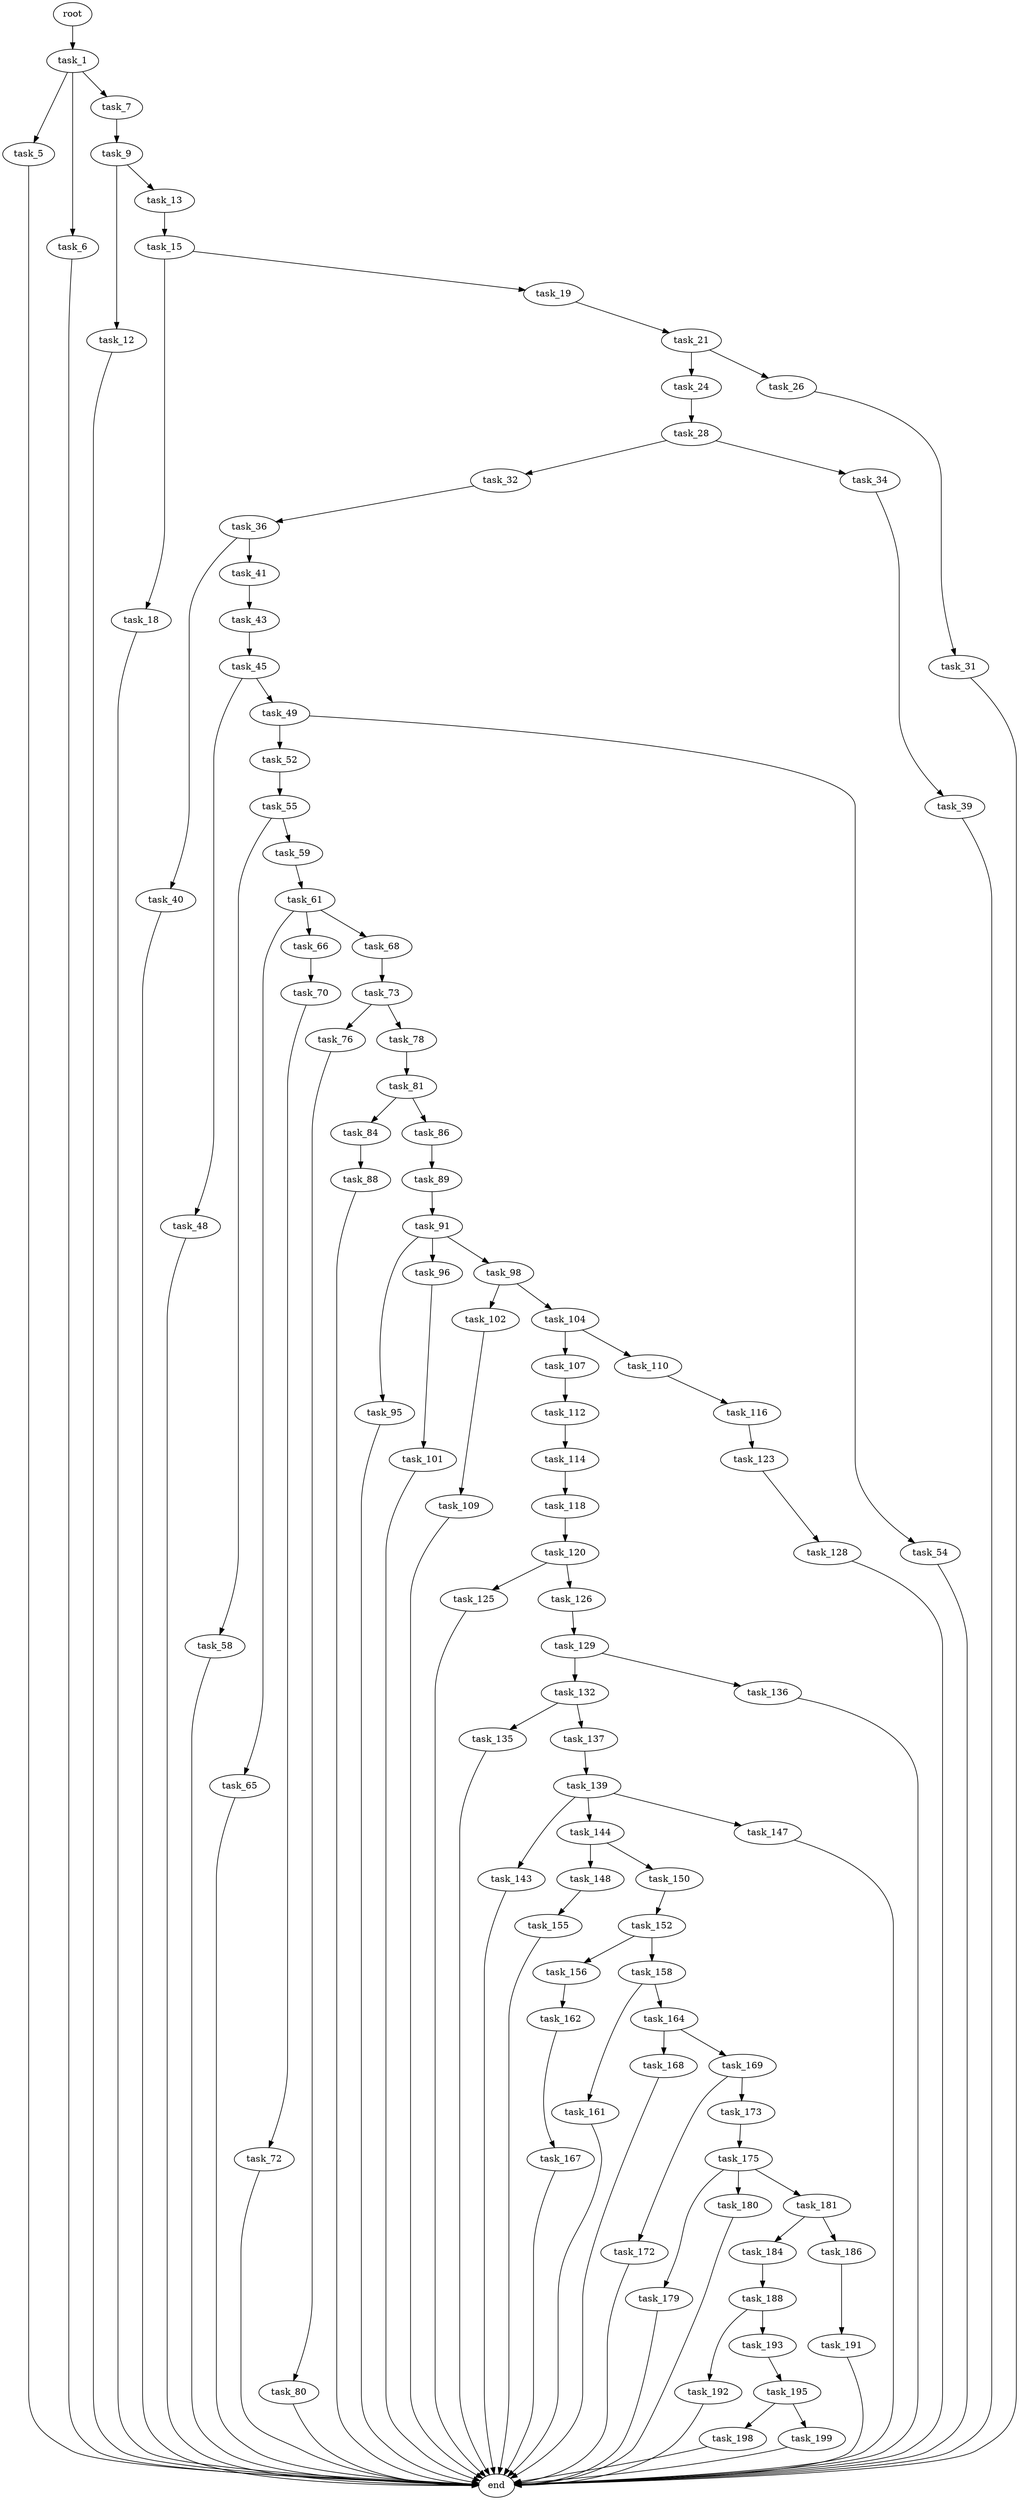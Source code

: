 digraph G {
  root [size="0.000000"];
  task_1 [size="782757789696.000000"];
  task_5 [size="7909093027.000000"];
  task_6 [size="549755813888.000000"];
  task_7 [size="1073741824000.000000"];
  end [size="0.000000"];
  task_9 [size="275269589470.000000"];
  task_12 [size="24162934917.000000"];
  task_13 [size="96786522192.000000"];
  task_15 [size="10120456350.000000"];
  task_18 [size="8589934592.000000"];
  task_19 [size="261201132046.000000"];
  task_21 [size="8379660062.000000"];
  task_24 [size="7948443258.000000"];
  task_26 [size="12822894860.000000"];
  task_28 [size="28798000676.000000"];
  task_31 [size="27890316379.000000"];
  task_32 [size="4745672428.000000"];
  task_34 [size="389176425.000000"];
  task_36 [size="621677451656.000000"];
  task_39 [size="216210500446.000000"];
  task_40 [size="368293445632.000000"];
  task_41 [size="29961680530.000000"];
  task_43 [size="614186015608.000000"];
  task_45 [size="14468199780.000000"];
  task_48 [size="658560372028.000000"];
  task_49 [size="28991029248.000000"];
  task_52 [size="805243500908.000000"];
  task_54 [size="549755813888.000000"];
  task_55 [size="770009843980.000000"];
  task_58 [size="38707850197.000000"];
  task_59 [size="134217728000.000000"];
  task_61 [size="28991029248.000000"];
  task_65 [size="488552287.000000"];
  task_66 [size="68719476736.000000"];
  task_68 [size="769909355.000000"];
  task_70 [size="6304120481.000000"];
  task_73 [size="7223834713.000000"];
  task_72 [size="782757789696.000000"];
  task_76 [size="8589934592.000000"];
  task_78 [size="275279193404.000000"];
  task_80 [size="3366204288.000000"];
  task_81 [size="452207844929.000000"];
  task_84 [size="1073741824000.000000"];
  task_86 [size="1073741824000.000000"];
  task_88 [size="859309276020.000000"];
  task_89 [size="495281972221.000000"];
  task_91 [size="28991029248.000000"];
  task_95 [size="8589934592.000000"];
  task_96 [size="697844644776.000000"];
  task_98 [size="8138878266.000000"];
  task_101 [size="549755813888.000000"];
  task_102 [size="28991029248.000000"];
  task_104 [size="368293445632.000000"];
  task_109 [size="22825228024.000000"];
  task_107 [size="63441224369.000000"];
  task_110 [size="863934597812.000000"];
  task_112 [size="8589934592.000000"];
  task_116 [size="105302765592.000000"];
  task_114 [size="31806497580.000000"];
  task_118 [size="76001213842.000000"];
  task_123 [size="7707965606.000000"];
  task_120 [size="6839184878.000000"];
  task_125 [size="325435151309.000000"];
  task_126 [size="1073741824000.000000"];
  task_128 [size="368293445632.000000"];
  task_129 [size="134217728000.000000"];
  task_132 [size="5387498989.000000"];
  task_136 [size="4584329845.000000"];
  task_135 [size="38870698503.000000"];
  task_137 [size="251529071618.000000"];
  task_139 [size="13450139728.000000"];
  task_143 [size="28991029248.000000"];
  task_144 [size="368293445632.000000"];
  task_147 [size="214494235299.000000"];
  task_148 [size="232597603602.000000"];
  task_150 [size="17707619800.000000"];
  task_155 [size="88991125296.000000"];
  task_152 [size="28991029248.000000"];
  task_156 [size="134217728000.000000"];
  task_158 [size="134217728000.000000"];
  task_162 [size="29107616175.000000"];
  task_161 [size="830633314888.000000"];
  task_164 [size="1073741824000.000000"];
  task_167 [size="8589934592.000000"];
  task_168 [size="3536248031.000000"];
  task_169 [size="1324172531767.000000"];
  task_172 [size="128928030024.000000"];
  task_173 [size="4832270053.000000"];
  task_175 [size="549755813888.000000"];
  task_179 [size="418343339.000000"];
  task_180 [size="16846614944.000000"];
  task_181 [size="174511988010.000000"];
  task_184 [size="8159514499.000000"];
  task_186 [size="231928233984.000000"];
  task_188 [size="306425034838.000000"];
  task_191 [size="28991029248.000000"];
  task_192 [size="8589934592.000000"];
  task_193 [size="72912211677.000000"];
  task_195 [size="11233860617.000000"];
  task_198 [size="11773311185.000000"];
  task_199 [size="8589934592.000000"];

  root -> task_1 [size="1.000000"];
  task_1 -> task_5 [size="679477248.000000"];
  task_1 -> task_6 [size="679477248.000000"];
  task_1 -> task_7 [size="679477248.000000"];
  task_5 -> end [size="1.000000"];
  task_6 -> end [size="1.000000"];
  task_7 -> task_9 [size="838860800.000000"];
  task_9 -> task_12 [size="679477248.000000"];
  task_9 -> task_13 [size="679477248.000000"];
  task_12 -> end [size="1.000000"];
  task_13 -> task_15 [size="134217728.000000"];
  task_15 -> task_18 [size="301989888.000000"];
  task_15 -> task_19 [size="301989888.000000"];
  task_18 -> end [size="1.000000"];
  task_19 -> task_21 [size="209715200.000000"];
  task_21 -> task_24 [size="838860800.000000"];
  task_21 -> task_26 [size="838860800.000000"];
  task_24 -> task_28 [size="33554432.000000"];
  task_26 -> task_31 [size="33554432.000000"];
  task_28 -> task_32 [size="536870912.000000"];
  task_28 -> task_34 [size="536870912.000000"];
  task_31 -> end [size="1.000000"];
  task_32 -> task_36 [size="301989888.000000"];
  task_34 -> task_39 [size="33554432.000000"];
  task_36 -> task_40 [size="679477248.000000"];
  task_36 -> task_41 [size="679477248.000000"];
  task_39 -> end [size="1.000000"];
  task_40 -> end [size="1.000000"];
  task_41 -> task_43 [size="679477248.000000"];
  task_43 -> task_45 [size="411041792.000000"];
  task_45 -> task_48 [size="679477248.000000"];
  task_45 -> task_49 [size="679477248.000000"];
  task_48 -> end [size="1.000000"];
  task_49 -> task_52 [size="75497472.000000"];
  task_49 -> task_54 [size="75497472.000000"];
  task_52 -> task_55 [size="838860800.000000"];
  task_54 -> end [size="1.000000"];
  task_55 -> task_58 [size="536870912.000000"];
  task_55 -> task_59 [size="536870912.000000"];
  task_58 -> end [size="1.000000"];
  task_59 -> task_61 [size="209715200.000000"];
  task_61 -> task_65 [size="75497472.000000"];
  task_61 -> task_66 [size="75497472.000000"];
  task_61 -> task_68 [size="75497472.000000"];
  task_65 -> end [size="1.000000"];
  task_66 -> task_70 [size="134217728.000000"];
  task_68 -> task_73 [size="75497472.000000"];
  task_70 -> task_72 [size="134217728.000000"];
  task_73 -> task_76 [size="411041792.000000"];
  task_73 -> task_78 [size="411041792.000000"];
  task_72 -> end [size="1.000000"];
  task_76 -> task_80 [size="33554432.000000"];
  task_78 -> task_81 [size="209715200.000000"];
  task_80 -> end [size="1.000000"];
  task_81 -> task_84 [size="301989888.000000"];
  task_81 -> task_86 [size="301989888.000000"];
  task_84 -> task_88 [size="838860800.000000"];
  task_86 -> task_89 [size="838860800.000000"];
  task_88 -> end [size="1.000000"];
  task_89 -> task_91 [size="411041792.000000"];
  task_91 -> task_95 [size="75497472.000000"];
  task_91 -> task_96 [size="75497472.000000"];
  task_91 -> task_98 [size="75497472.000000"];
  task_95 -> end [size="1.000000"];
  task_96 -> task_101 [size="838860800.000000"];
  task_98 -> task_102 [size="134217728.000000"];
  task_98 -> task_104 [size="134217728.000000"];
  task_101 -> end [size="1.000000"];
  task_102 -> task_109 [size="75497472.000000"];
  task_104 -> task_107 [size="411041792.000000"];
  task_104 -> task_110 [size="411041792.000000"];
  task_109 -> end [size="1.000000"];
  task_107 -> task_112 [size="75497472.000000"];
  task_110 -> task_116 [size="536870912.000000"];
  task_112 -> task_114 [size="33554432.000000"];
  task_116 -> task_123 [size="134217728.000000"];
  task_114 -> task_118 [size="536870912.000000"];
  task_118 -> task_120 [size="75497472.000000"];
  task_123 -> task_128 [size="301989888.000000"];
  task_120 -> task_125 [size="209715200.000000"];
  task_120 -> task_126 [size="209715200.000000"];
  task_125 -> end [size="1.000000"];
  task_126 -> task_129 [size="838860800.000000"];
  task_128 -> end [size="1.000000"];
  task_129 -> task_132 [size="209715200.000000"];
  task_129 -> task_136 [size="209715200.000000"];
  task_132 -> task_135 [size="209715200.000000"];
  task_132 -> task_137 [size="209715200.000000"];
  task_136 -> end [size="1.000000"];
  task_135 -> end [size="1.000000"];
  task_137 -> task_139 [size="301989888.000000"];
  task_139 -> task_143 [size="33554432.000000"];
  task_139 -> task_144 [size="33554432.000000"];
  task_139 -> task_147 [size="33554432.000000"];
  task_143 -> end [size="1.000000"];
  task_144 -> task_148 [size="411041792.000000"];
  task_144 -> task_150 [size="411041792.000000"];
  task_147 -> end [size="1.000000"];
  task_148 -> task_155 [size="679477248.000000"];
  task_150 -> task_152 [size="301989888.000000"];
  task_155 -> end [size="1.000000"];
  task_152 -> task_156 [size="75497472.000000"];
  task_152 -> task_158 [size="75497472.000000"];
  task_156 -> task_162 [size="209715200.000000"];
  task_158 -> task_161 [size="209715200.000000"];
  task_158 -> task_164 [size="209715200.000000"];
  task_162 -> task_167 [size="838860800.000000"];
  task_161 -> end [size="1.000000"];
  task_164 -> task_168 [size="838860800.000000"];
  task_164 -> task_169 [size="838860800.000000"];
  task_167 -> end [size="1.000000"];
  task_168 -> end [size="1.000000"];
  task_169 -> task_172 [size="838860800.000000"];
  task_169 -> task_173 [size="838860800.000000"];
  task_172 -> end [size="1.000000"];
  task_173 -> task_175 [size="411041792.000000"];
  task_175 -> task_179 [size="536870912.000000"];
  task_175 -> task_180 [size="536870912.000000"];
  task_175 -> task_181 [size="536870912.000000"];
  task_179 -> end [size="1.000000"];
  task_180 -> end [size="1.000000"];
  task_181 -> task_184 [size="411041792.000000"];
  task_181 -> task_186 [size="411041792.000000"];
  task_184 -> task_188 [size="301989888.000000"];
  task_186 -> task_191 [size="301989888.000000"];
  task_188 -> task_192 [size="411041792.000000"];
  task_188 -> task_193 [size="411041792.000000"];
  task_191 -> end [size="1.000000"];
  task_192 -> end [size="1.000000"];
  task_193 -> task_195 [size="75497472.000000"];
  task_195 -> task_198 [size="679477248.000000"];
  task_195 -> task_199 [size="679477248.000000"];
  task_198 -> end [size="1.000000"];
  task_199 -> end [size="1.000000"];
}
